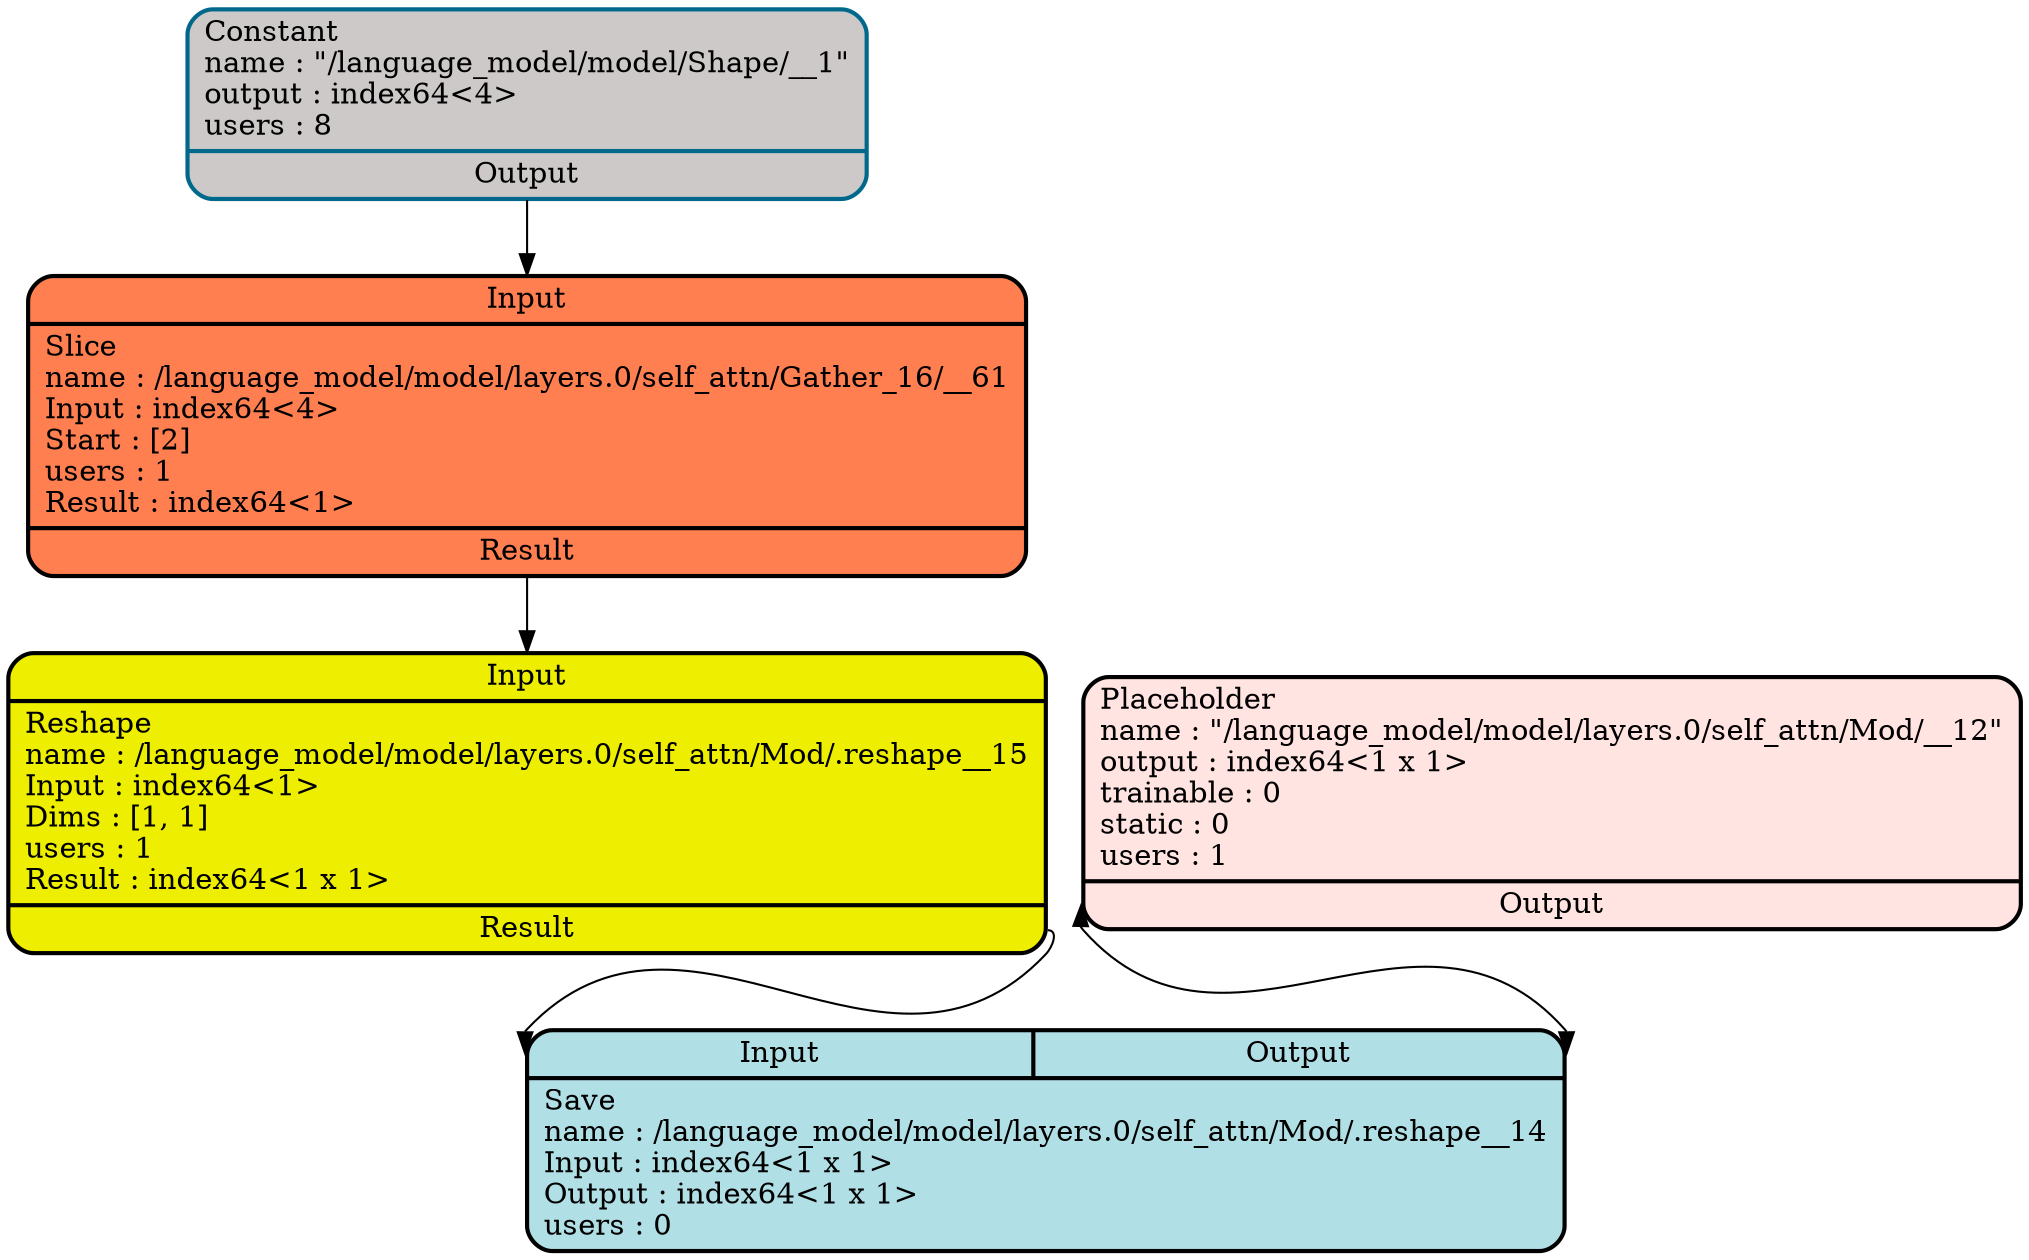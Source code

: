 digraph DAG {
	rankdir=TB;
"/language_model/model/layers.0/self_attn/Mod/__15" [
	label = "{{<Input>Input}|{Reshape\lname : /language_model/model/layers.0/self_attn/Mod/.reshape__15\lInput : index64\<1\>\lDims : [1, 1]\lusers : 1\lResult : index64\<1 x 1\>\l}|{<Result>Result}}"
	shape = "record"
	style="filled,rounded"
	fillcolor=Yellow2
penwidth = 2];

"/language_model/model/layers.0/self_attn/Gather_16/__61" [
	label = "{{<Input>Input}|{Slice\lname : /language_model/model/layers.0/self_attn/Gather_16/__61\lInput : index64\<4\>\lStart : [2]\lusers : 1\lResult : index64\<1\>\l}|{<Result>Result}}"
	shape = "record"
	style="filled,rounded"
	fillcolor=Coral
penwidth = 2];

"/language_model/model/Shape/__1" [
	label = "{{Constant\lname : \"/language_model/model/Shape/__1\"\loutput : index64\<4\>\lusers : 8\l}|{<Output>Output}}"
	shape = "record"
	style="filled,rounded"
	fillcolor=Snow3 color=DeepSkyBlue4
penwidth = 2];

"/language_model/model/layers.0/self_attn/Mod/__14" [
	label = "{{<Input>Input|<Output>Output}|{Save\lname : /language_model/model/layers.0/self_attn/Mod/.reshape__14\lInput : index64\<1 x 1\>\lOutput : index64\<1 x 1\>\lusers : 0\l}}"
	shape = "record"
	style="filled,rounded"
	fillcolor=PowderBlue
penwidth = 2];

"/language_model/model/layers.0/self_attn/Mod/__12" [
	label = "{{Placeholder\lname : \"/language_model/model/layers.0/self_attn/Mod/__12\"\loutput : index64\<1 x 1\>\ltrainable : 0\lstatic : 0\lusers : 1\l}|{<Output>Output}}"
	shape = "record"
	style="filled,rounded"
	fillcolor=MistyRose1
penwidth = 2];

"/language_model/model/layers.0/self_attn/Mod/__12" :"Output"  -> "/language_model/model/layers.0/self_attn/Mod/__14" :"Output"  [dir="both"];
"/language_model/model/layers.0/self_attn/Mod/__15" :"Result"  -> "/language_model/model/layers.0/self_attn/Mod/__14" :"Input" ;
"/language_model/model/Shape/__1" :"Output"  -> "/language_model/model/layers.0/self_attn/Gather_16/__61" :"Input" ;
"/language_model/model/layers.0/self_attn/Gather_16/__61" :"Result"  -> "/language_model/model/layers.0/self_attn/Mod/__15" :"Input" ;
}